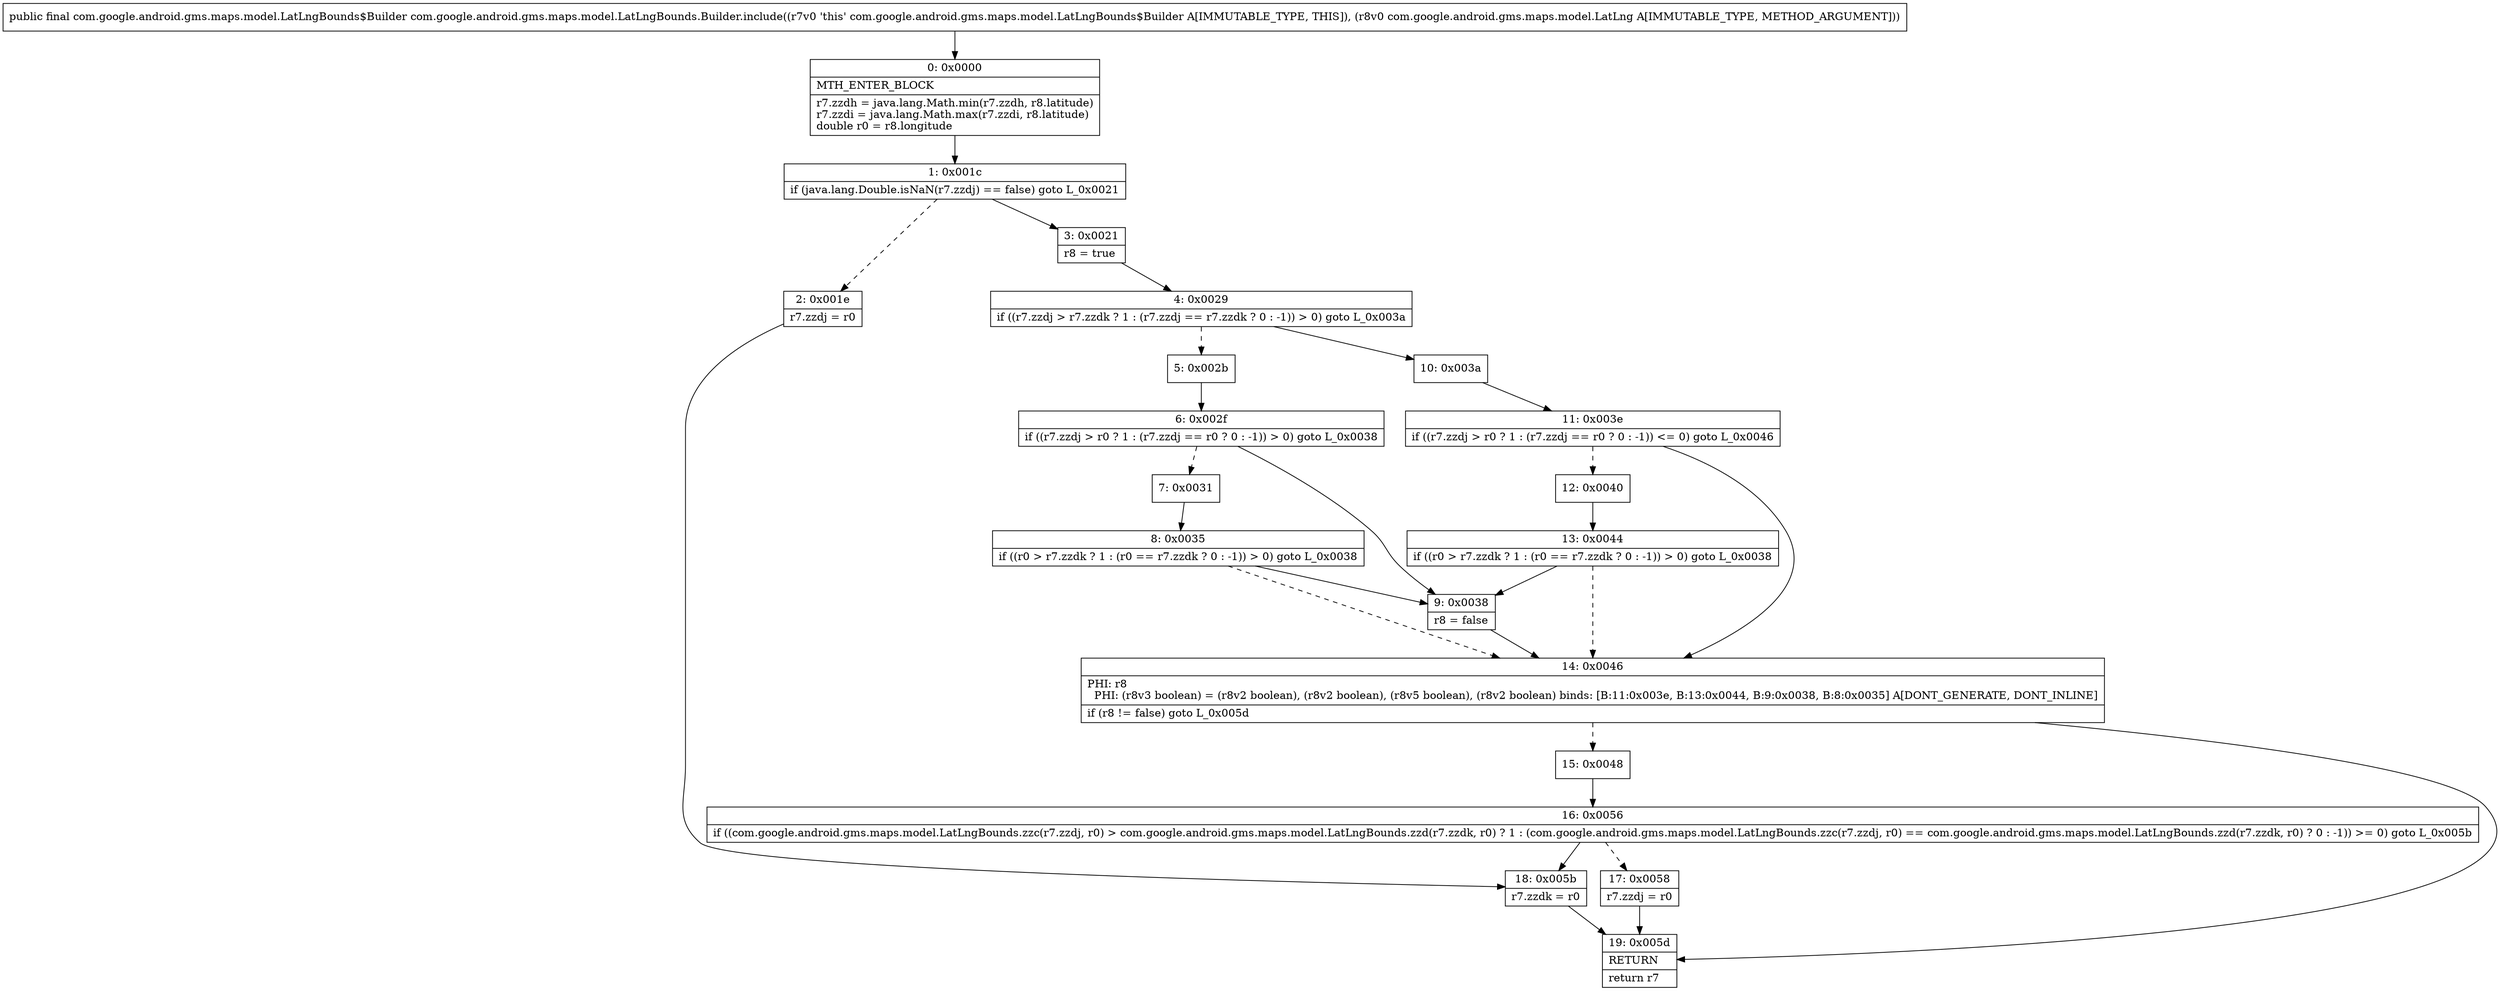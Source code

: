 digraph "CFG forcom.google.android.gms.maps.model.LatLngBounds.Builder.include(Lcom\/google\/android\/gms\/maps\/model\/LatLng;)Lcom\/google\/android\/gms\/maps\/model\/LatLngBounds$Builder;" {
Node_0 [shape=record,label="{0\:\ 0x0000|MTH_ENTER_BLOCK\l|r7.zzdh = java.lang.Math.min(r7.zzdh, r8.latitude)\lr7.zzdi = java.lang.Math.max(r7.zzdi, r8.latitude)\ldouble r0 = r8.longitude\l}"];
Node_1 [shape=record,label="{1\:\ 0x001c|if (java.lang.Double.isNaN(r7.zzdj) == false) goto L_0x0021\l}"];
Node_2 [shape=record,label="{2\:\ 0x001e|r7.zzdj = r0\l}"];
Node_3 [shape=record,label="{3\:\ 0x0021|r8 = true\l}"];
Node_4 [shape=record,label="{4\:\ 0x0029|if ((r7.zzdj \> r7.zzdk ? 1 : (r7.zzdj == r7.zzdk ? 0 : \-1)) \> 0) goto L_0x003a\l}"];
Node_5 [shape=record,label="{5\:\ 0x002b}"];
Node_6 [shape=record,label="{6\:\ 0x002f|if ((r7.zzdj \> r0 ? 1 : (r7.zzdj == r0 ? 0 : \-1)) \> 0) goto L_0x0038\l}"];
Node_7 [shape=record,label="{7\:\ 0x0031}"];
Node_8 [shape=record,label="{8\:\ 0x0035|if ((r0 \> r7.zzdk ? 1 : (r0 == r7.zzdk ? 0 : \-1)) \> 0) goto L_0x0038\l}"];
Node_9 [shape=record,label="{9\:\ 0x0038|r8 = false\l}"];
Node_10 [shape=record,label="{10\:\ 0x003a}"];
Node_11 [shape=record,label="{11\:\ 0x003e|if ((r7.zzdj \> r0 ? 1 : (r7.zzdj == r0 ? 0 : \-1)) \<= 0) goto L_0x0046\l}"];
Node_12 [shape=record,label="{12\:\ 0x0040}"];
Node_13 [shape=record,label="{13\:\ 0x0044|if ((r0 \> r7.zzdk ? 1 : (r0 == r7.zzdk ? 0 : \-1)) \> 0) goto L_0x0038\l}"];
Node_14 [shape=record,label="{14\:\ 0x0046|PHI: r8 \l  PHI: (r8v3 boolean) = (r8v2 boolean), (r8v2 boolean), (r8v5 boolean), (r8v2 boolean) binds: [B:11:0x003e, B:13:0x0044, B:9:0x0038, B:8:0x0035] A[DONT_GENERATE, DONT_INLINE]\l|if (r8 != false) goto L_0x005d\l}"];
Node_15 [shape=record,label="{15\:\ 0x0048}"];
Node_16 [shape=record,label="{16\:\ 0x0056|if ((com.google.android.gms.maps.model.LatLngBounds.zzc(r7.zzdj, r0) \> com.google.android.gms.maps.model.LatLngBounds.zzd(r7.zzdk, r0) ? 1 : (com.google.android.gms.maps.model.LatLngBounds.zzc(r7.zzdj, r0) == com.google.android.gms.maps.model.LatLngBounds.zzd(r7.zzdk, r0) ? 0 : \-1)) \>= 0) goto L_0x005b\l}"];
Node_17 [shape=record,label="{17\:\ 0x0058|r7.zzdj = r0\l}"];
Node_18 [shape=record,label="{18\:\ 0x005b|r7.zzdk = r0\l}"];
Node_19 [shape=record,label="{19\:\ 0x005d|RETURN\l|return r7\l}"];
MethodNode[shape=record,label="{public final com.google.android.gms.maps.model.LatLngBounds$Builder com.google.android.gms.maps.model.LatLngBounds.Builder.include((r7v0 'this' com.google.android.gms.maps.model.LatLngBounds$Builder A[IMMUTABLE_TYPE, THIS]), (r8v0 com.google.android.gms.maps.model.LatLng A[IMMUTABLE_TYPE, METHOD_ARGUMENT])) }"];
MethodNode -> Node_0;
Node_0 -> Node_1;
Node_1 -> Node_2[style=dashed];
Node_1 -> Node_3;
Node_2 -> Node_18;
Node_3 -> Node_4;
Node_4 -> Node_5[style=dashed];
Node_4 -> Node_10;
Node_5 -> Node_6;
Node_6 -> Node_7[style=dashed];
Node_6 -> Node_9;
Node_7 -> Node_8;
Node_8 -> Node_9;
Node_8 -> Node_14[style=dashed];
Node_9 -> Node_14;
Node_10 -> Node_11;
Node_11 -> Node_12[style=dashed];
Node_11 -> Node_14;
Node_12 -> Node_13;
Node_13 -> Node_9;
Node_13 -> Node_14[style=dashed];
Node_14 -> Node_15[style=dashed];
Node_14 -> Node_19;
Node_15 -> Node_16;
Node_16 -> Node_17[style=dashed];
Node_16 -> Node_18;
Node_17 -> Node_19;
Node_18 -> Node_19;
}

